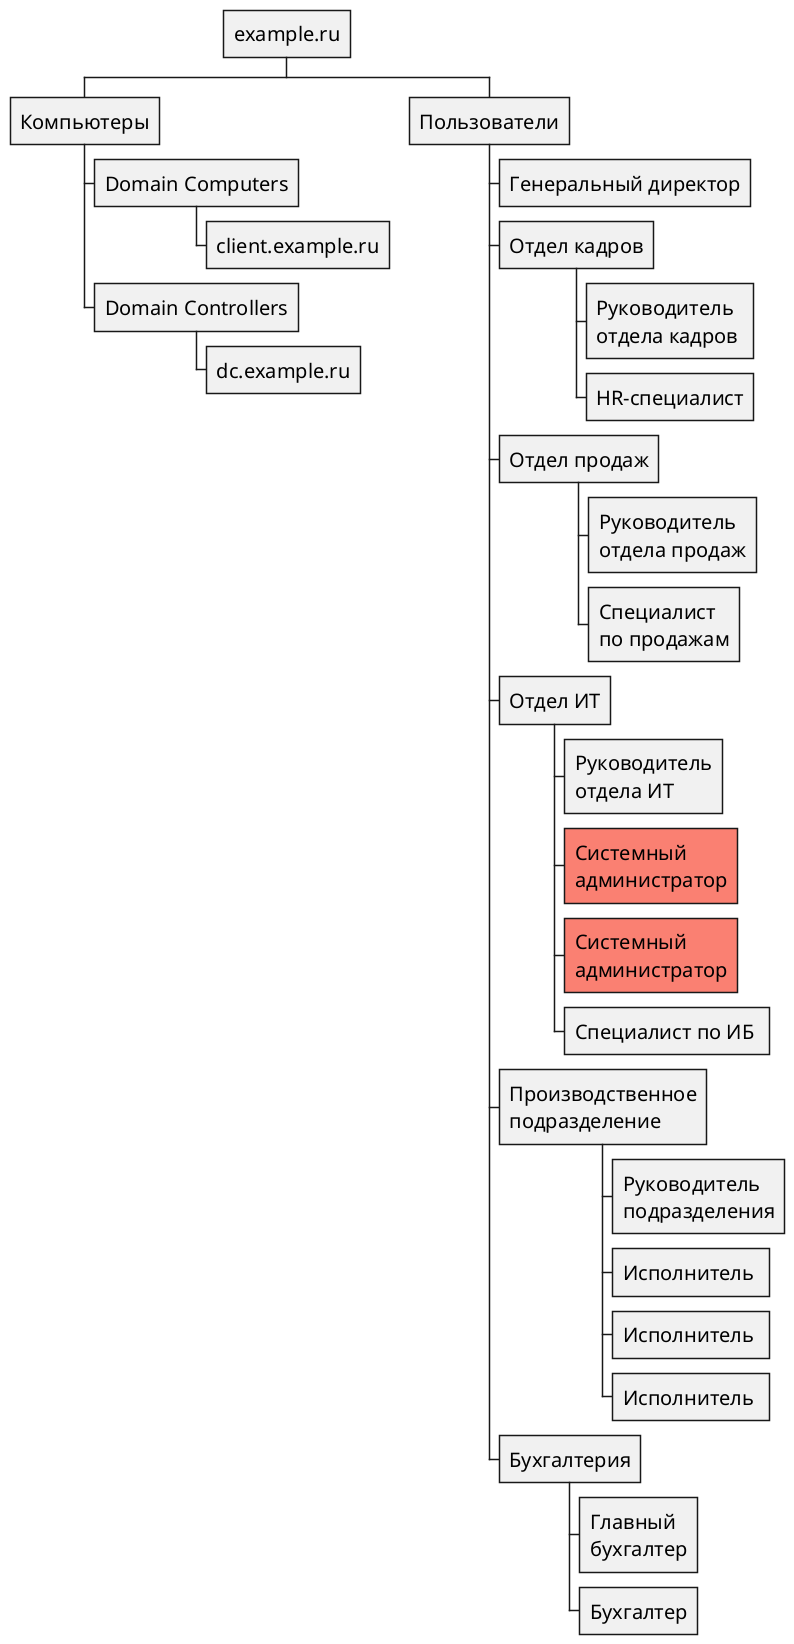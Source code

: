 @startwbs domain
skinparam DefaultFontSize 20

* example.ru

** Компьютеры

*** Domain Computers
**** client.example.ru
*** Domain Controllers
**** dc.example.ru

** Пользователи

*** Генеральный директор

*** Отдел кадров
****:Руководитель 
отдела кадров ;
****  HR-специалист

*** Отдел продаж
****:Руководитель 
отдела продаж;
****:Специалист
по продажам;

*** Отдел ИТ
****:Руководитель
отдела ИТ;
****[#Salmon]:Системный
администратор;
****[#Salmon]:Системный
администратор;
****  Специалист по ИБ 

***:Производственное
подразделение;
****:Руководитель
подразделения;
****  Исполнитель 
****  Исполнитель 
****  Исполнитель 

*** Бухгалтерия
****:Главный
бухгалтер;
****  Бухгалтер




@endwbs